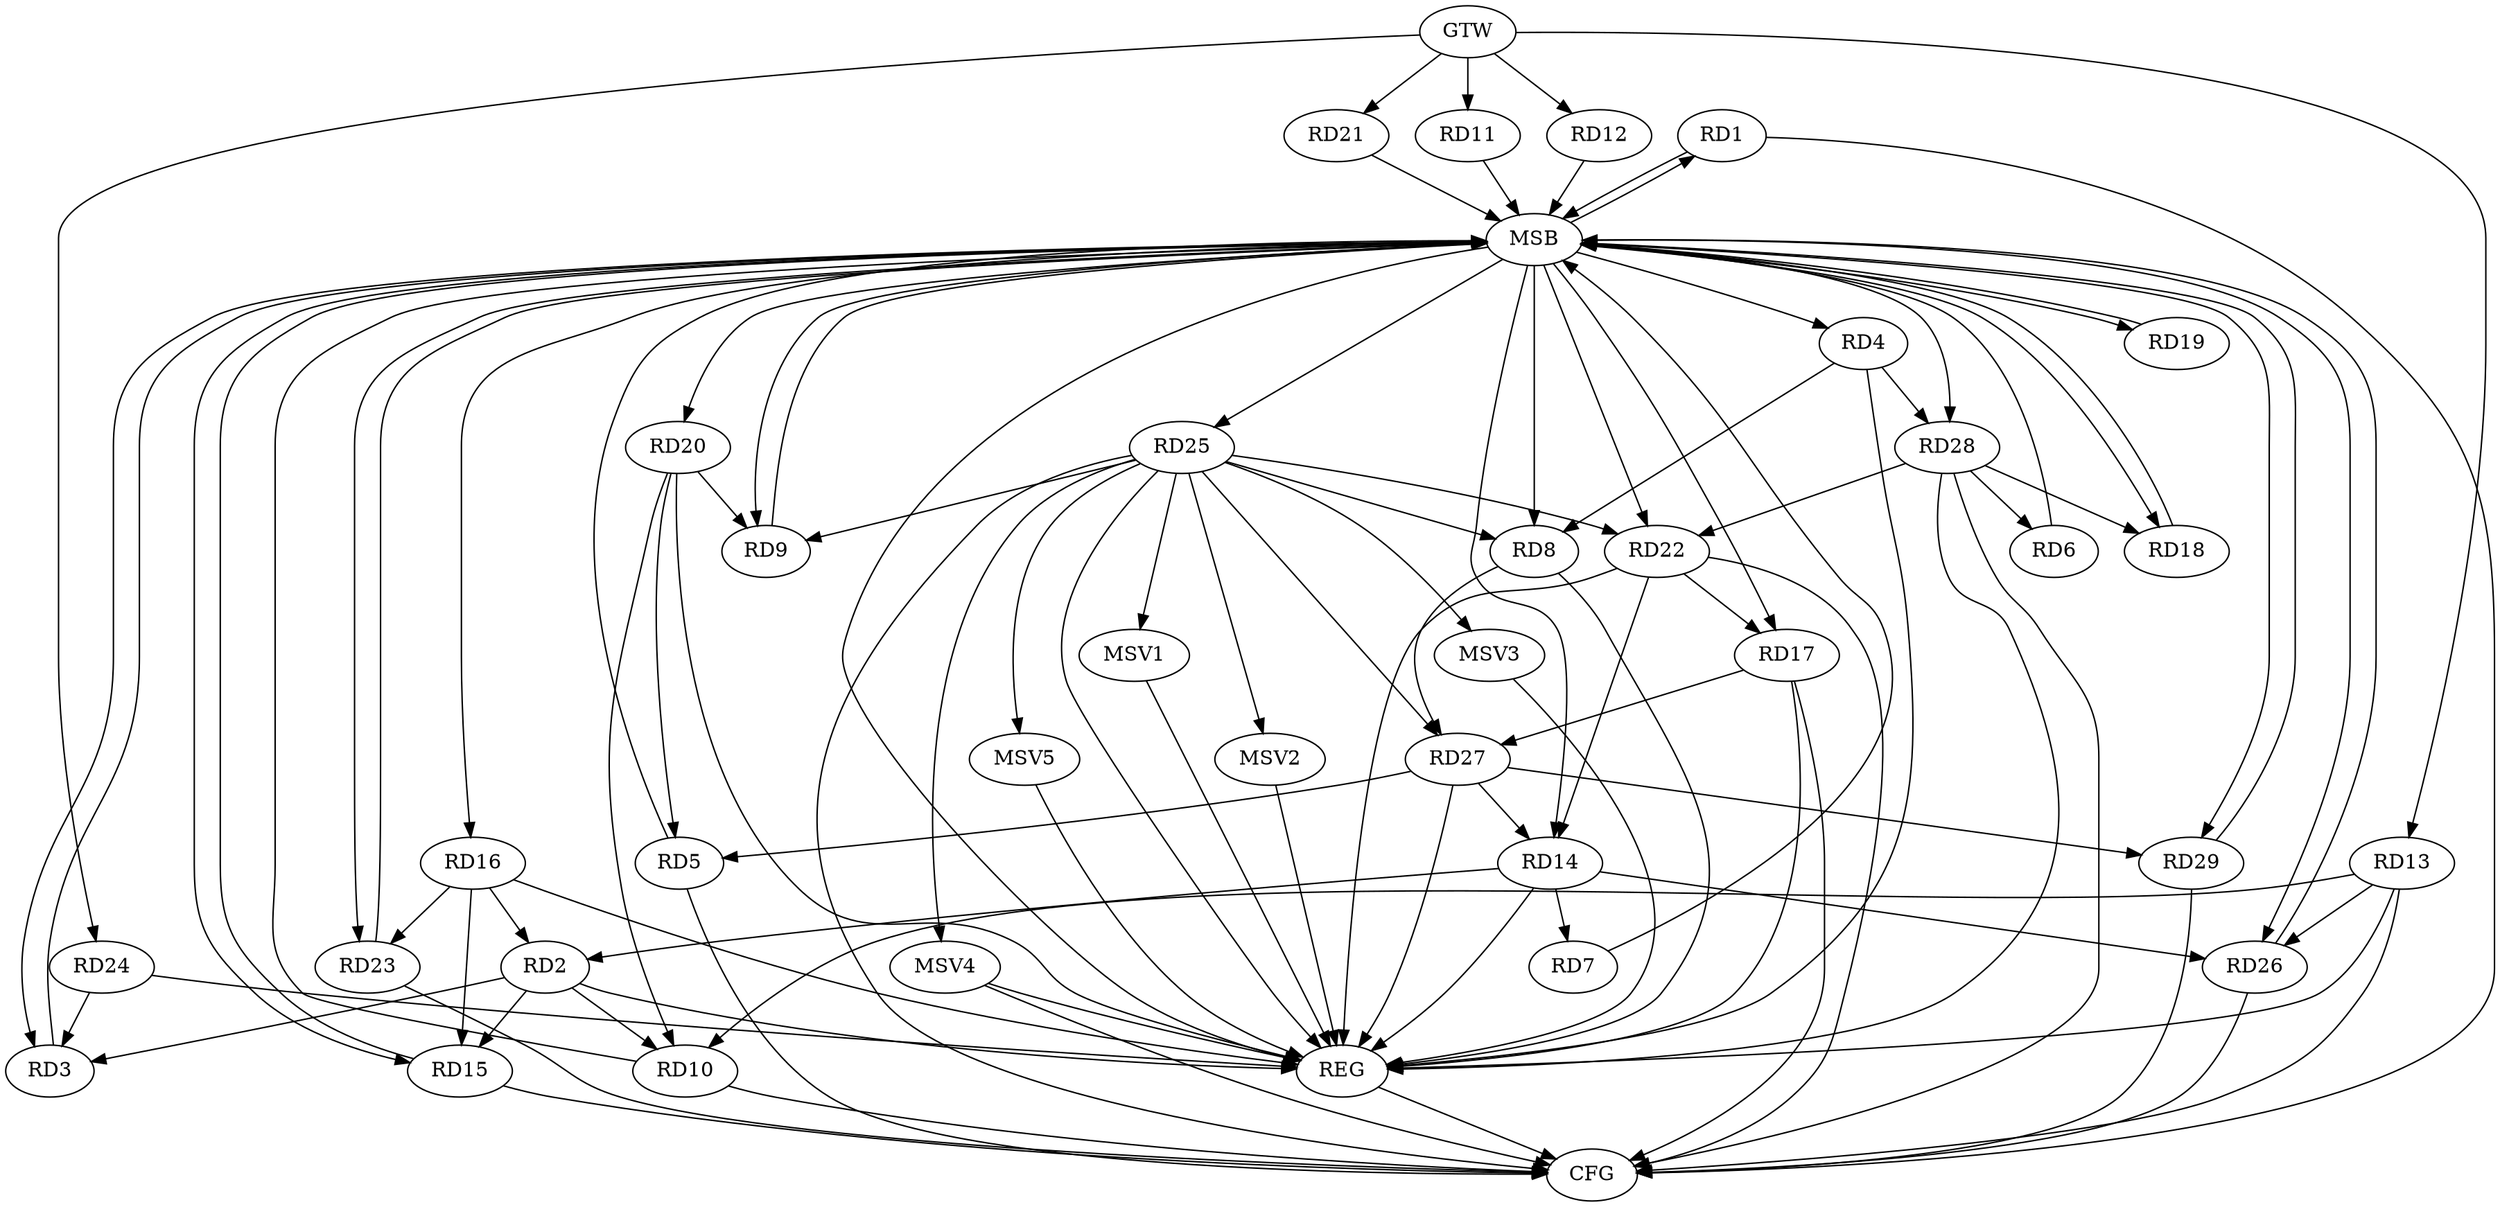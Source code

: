 strict digraph G {
  RD1 [ label="RD1" ];
  RD2 [ label="RD2" ];
  RD3 [ label="RD3" ];
  RD4 [ label="RD4" ];
  RD5 [ label="RD5" ];
  RD6 [ label="RD6" ];
  RD7 [ label="RD7" ];
  RD8 [ label="RD8" ];
  RD9 [ label="RD9" ];
  RD10 [ label="RD10" ];
  RD11 [ label="RD11" ];
  RD12 [ label="RD12" ];
  RD13 [ label="RD13" ];
  RD14 [ label="RD14" ];
  RD15 [ label="RD15" ];
  RD16 [ label="RD16" ];
  RD17 [ label="RD17" ];
  RD18 [ label="RD18" ];
  RD19 [ label="RD19" ];
  RD20 [ label="RD20" ];
  RD21 [ label="RD21" ];
  RD22 [ label="RD22" ];
  RD23 [ label="RD23" ];
  RD24 [ label="RD24" ];
  RD25 [ label="RD25" ];
  RD26 [ label="RD26" ];
  RD27 [ label="RD27" ];
  RD28 [ label="RD28" ];
  RD29 [ label="RD29" ];
  GTW [ label="GTW" ];
  REG [ label="REG" ];
  MSB [ label="MSB" ];
  CFG [ label="CFG" ];
  MSV1 [ label="MSV1" ];
  MSV2 [ label="MSV2" ];
  MSV3 [ label="MSV3" ];
  MSV4 [ label="MSV4" ];
  MSV5 [ label="MSV5" ];
  RD2 -> RD3;
  RD2 -> RD10;
  RD14 -> RD2;
  RD2 -> RD15;
  RD16 -> RD2;
  RD24 -> RD3;
  RD4 -> RD8;
  RD4 -> RD28;
  RD20 -> RD5;
  RD27 -> RD5;
  RD28 -> RD6;
  RD14 -> RD7;
  RD25 -> RD8;
  RD8 -> RD27;
  RD20 -> RD9;
  RD25 -> RD9;
  RD13 -> RD10;
  RD20 -> RD10;
  RD13 -> RD26;
  RD22 -> RD14;
  RD14 -> RD26;
  RD27 -> RD14;
  RD16 -> RD15;
  RD16 -> RD23;
  RD22 -> RD17;
  RD17 -> RD27;
  RD28 -> RD18;
  RD25 -> RD22;
  RD28 -> RD22;
  RD25 -> RD27;
  RD27 -> RD29;
  GTW -> RD11;
  GTW -> RD12;
  GTW -> RD13;
  GTW -> RD21;
  GTW -> RD24;
  RD2 -> REG;
  RD4 -> REG;
  RD8 -> REG;
  RD13 -> REG;
  RD14 -> REG;
  RD16 -> REG;
  RD17 -> REG;
  RD20 -> REG;
  RD22 -> REG;
  RD24 -> REG;
  RD25 -> REG;
  RD27 -> REG;
  RD28 -> REG;
  RD1 -> MSB;
  MSB -> RD18;
  MSB -> REG;
  RD3 -> MSB;
  MSB -> RD19;
  RD5 -> MSB;
  MSB -> RD8;
  MSB -> RD22;
  MSB -> RD25;
  MSB -> RD26;
  RD6 -> MSB;
  MSB -> RD3;
  MSB -> RD4;
  MSB -> RD15;
  MSB -> RD29;
  RD7 -> MSB;
  MSB -> RD1;
  MSB -> RD17;
  MSB -> RD23;
  RD9 -> MSB;
  RD10 -> MSB;
  MSB -> RD14;
  RD11 -> MSB;
  RD12 -> MSB;
  RD15 -> MSB;
  RD18 -> MSB;
  MSB -> RD20;
  RD19 -> MSB;
  MSB -> RD9;
  RD21 -> MSB;
  RD23 -> MSB;
  RD26 -> MSB;
  RD29 -> MSB;
  MSB -> RD16;
  MSB -> RD28;
  RD5 -> CFG;
  RD23 -> CFG;
  RD10 -> CFG;
  RD25 -> CFG;
  RD28 -> CFG;
  RD1 -> CFG;
  RD17 -> CFG;
  RD13 -> CFG;
  RD26 -> CFG;
  RD22 -> CFG;
  RD29 -> CFG;
  RD15 -> CFG;
  REG -> CFG;
  RD25 -> MSV1;
  MSV1 -> REG;
  RD25 -> MSV2;
  MSV2 -> REG;
  RD25 -> MSV3;
  MSV3 -> REG;
  RD25 -> MSV4;
  RD25 -> MSV5;
  MSV4 -> REG;
  MSV4 -> CFG;
  MSV5 -> REG;
}
